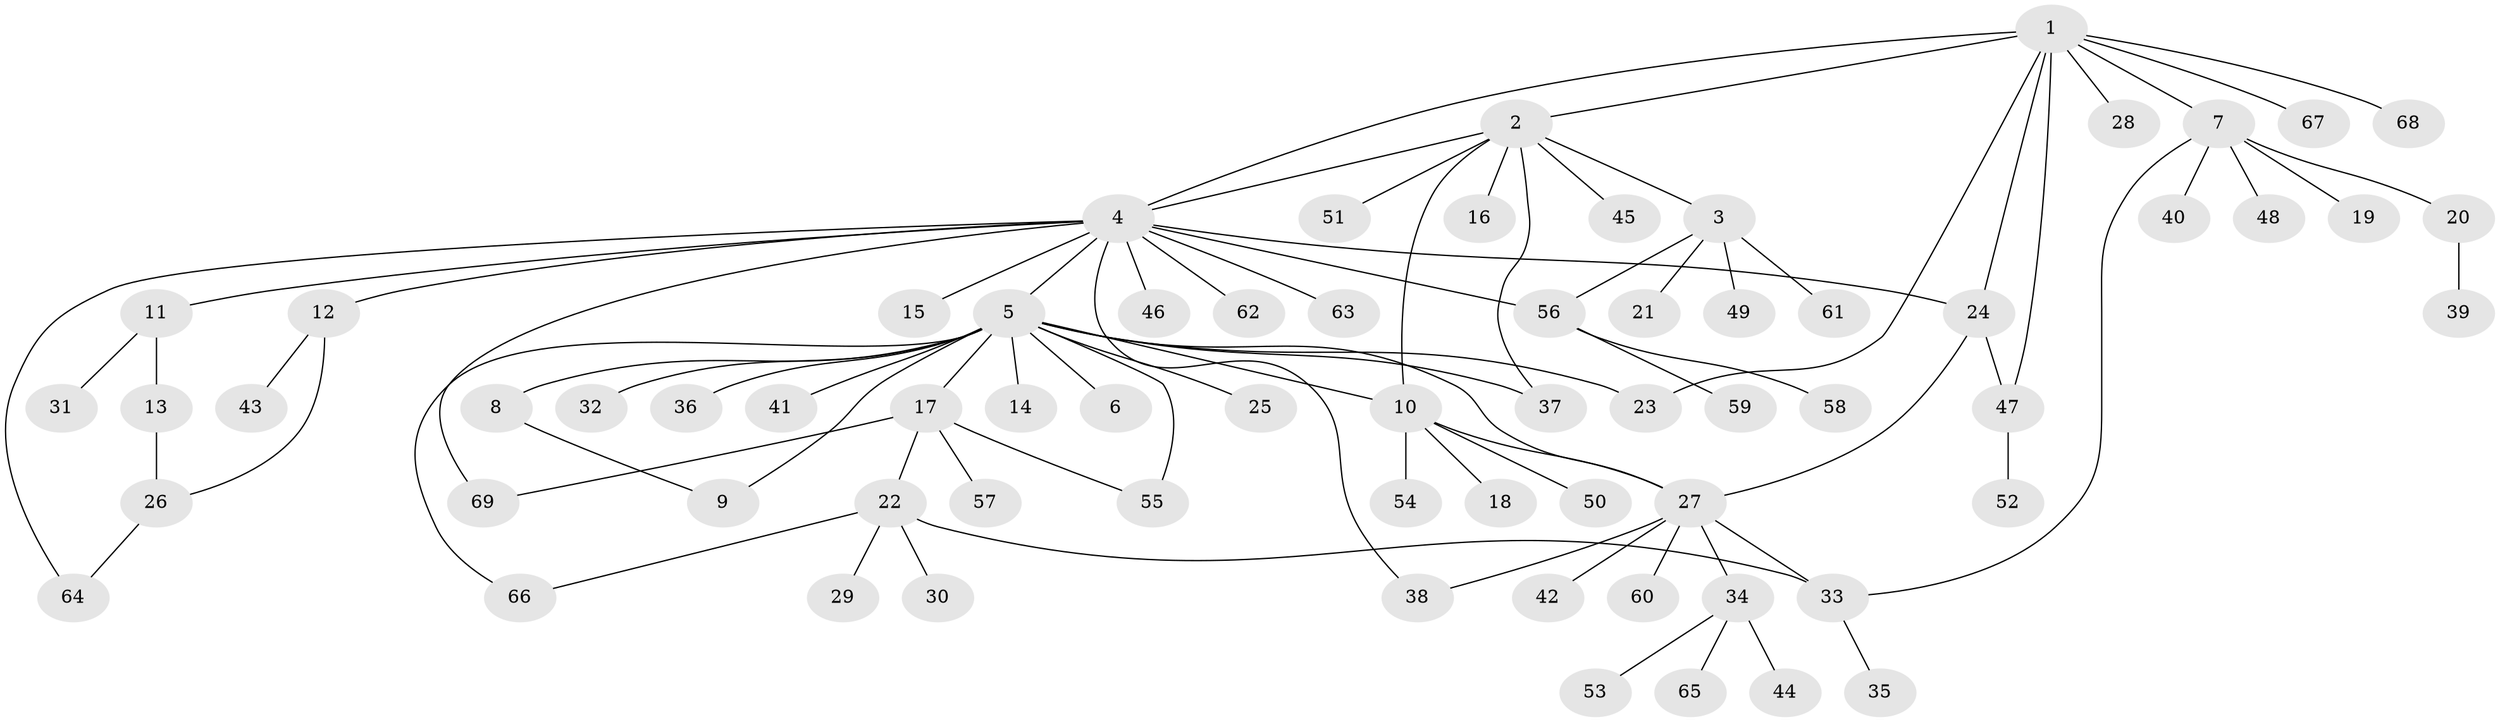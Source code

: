 // Generated by graph-tools (version 1.1) at 2025/49/03/09/25 03:49:51]
// undirected, 69 vertices, 86 edges
graph export_dot {
graph [start="1"]
  node [color=gray90,style=filled];
  1;
  2;
  3;
  4;
  5;
  6;
  7;
  8;
  9;
  10;
  11;
  12;
  13;
  14;
  15;
  16;
  17;
  18;
  19;
  20;
  21;
  22;
  23;
  24;
  25;
  26;
  27;
  28;
  29;
  30;
  31;
  32;
  33;
  34;
  35;
  36;
  37;
  38;
  39;
  40;
  41;
  42;
  43;
  44;
  45;
  46;
  47;
  48;
  49;
  50;
  51;
  52;
  53;
  54;
  55;
  56;
  57;
  58;
  59;
  60;
  61;
  62;
  63;
  64;
  65;
  66;
  67;
  68;
  69;
  1 -- 2;
  1 -- 4;
  1 -- 7;
  1 -- 23;
  1 -- 24;
  1 -- 28;
  1 -- 47;
  1 -- 67;
  1 -- 68;
  2 -- 3;
  2 -- 4;
  2 -- 10;
  2 -- 16;
  2 -- 37;
  2 -- 45;
  2 -- 51;
  3 -- 21;
  3 -- 49;
  3 -- 56;
  3 -- 61;
  4 -- 5;
  4 -- 11;
  4 -- 12;
  4 -- 15;
  4 -- 24;
  4 -- 38;
  4 -- 46;
  4 -- 56;
  4 -- 62;
  4 -- 63;
  4 -- 64;
  4 -- 69;
  5 -- 6;
  5 -- 8;
  5 -- 9;
  5 -- 10;
  5 -- 14;
  5 -- 17;
  5 -- 23;
  5 -- 25;
  5 -- 27;
  5 -- 32;
  5 -- 36;
  5 -- 37;
  5 -- 41;
  5 -- 55;
  5 -- 66;
  7 -- 19;
  7 -- 20;
  7 -- 33;
  7 -- 40;
  7 -- 48;
  8 -- 9;
  10 -- 18;
  10 -- 27;
  10 -- 50;
  10 -- 54;
  11 -- 13;
  11 -- 31;
  12 -- 26;
  12 -- 43;
  13 -- 26;
  17 -- 22;
  17 -- 55;
  17 -- 57;
  17 -- 69;
  20 -- 39;
  22 -- 29;
  22 -- 30;
  22 -- 33;
  22 -- 66;
  24 -- 27;
  24 -- 47;
  26 -- 64;
  27 -- 33;
  27 -- 34;
  27 -- 38;
  27 -- 42;
  27 -- 60;
  33 -- 35;
  34 -- 44;
  34 -- 53;
  34 -- 65;
  47 -- 52;
  56 -- 58;
  56 -- 59;
}
